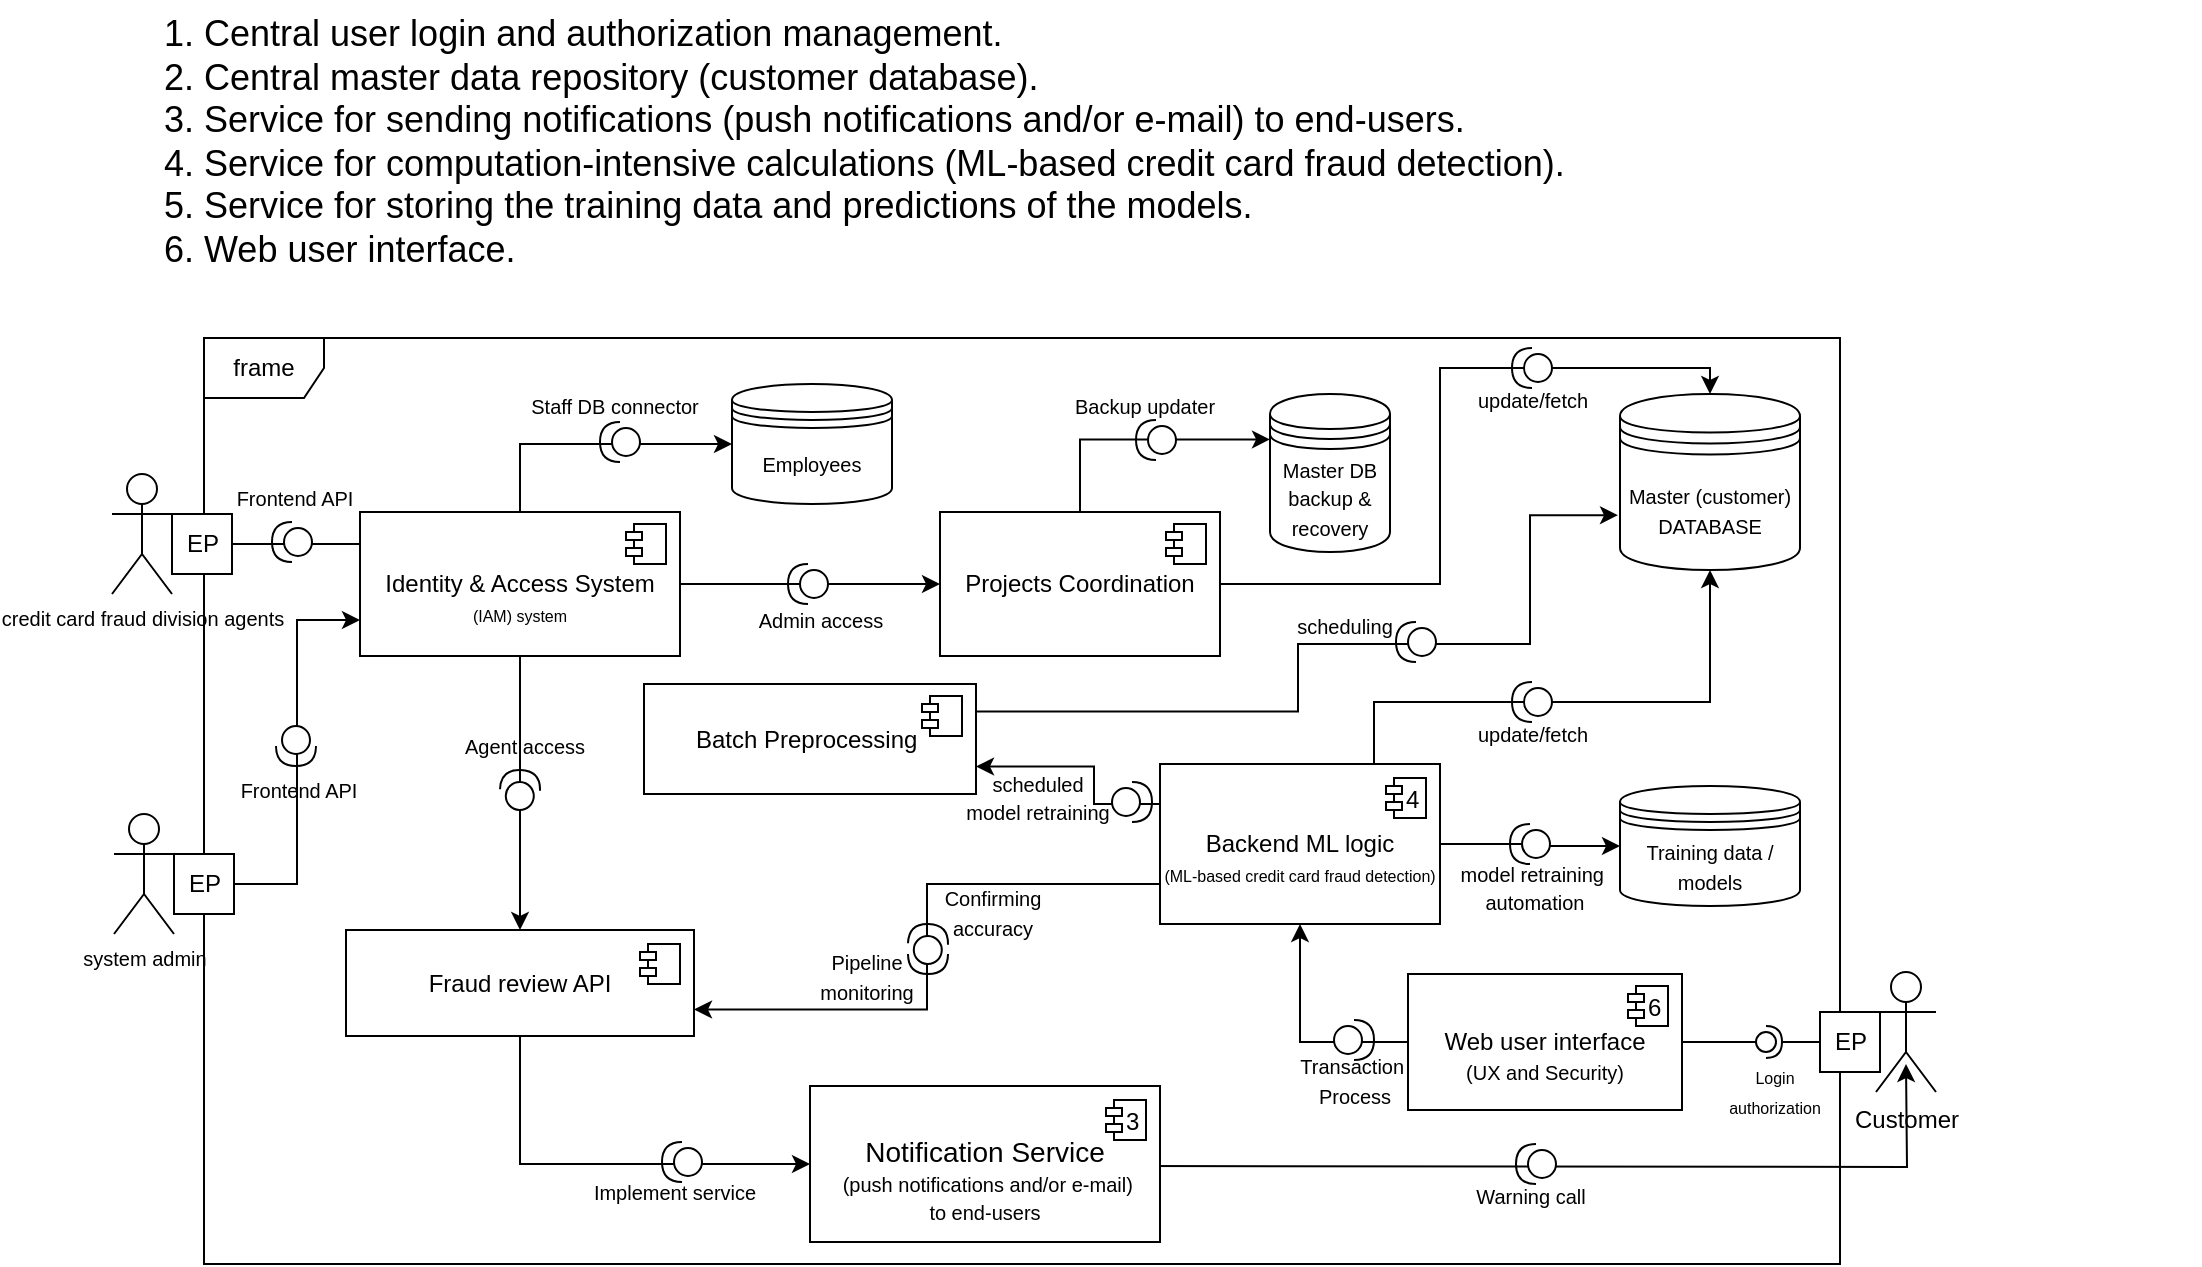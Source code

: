 <mxfile version="26.1.1">
  <diagram name="Page-1" id="Y1ZIsI3cRYYdyz1xf9G5">
    <mxGraphModel dx="1148" dy="970" grid="0" gridSize="10" guides="1" tooltips="1" connect="1" arrows="1" fold="1" page="0" pageScale="1" pageWidth="1169" pageHeight="827" background="light-dark(#FFFFFF,#1A1A1A)" math="0" shadow="0">
      <root>
        <mxCell id="0" />
        <mxCell id="1" parent="0" />
        <mxCell id="VDTbSuDfrLie9FOIhOC3-1" value="&lt;p style=&quot;margin: 0px; font-variant-numeric: normal; font-variant-east-asian: normal; font-variant-alternates: normal; font-size-adjust: none; font-kerning: auto; font-optical-sizing: auto; font-feature-settings: normal; font-variation-settings: normal; font-variant-position: normal; font-variant-emoji: normal; font-stretch: normal; font-size: 10px; line-height: normal; text-align: start; text-wrap-mode: wrap;&quot; class=&quot;p1&quot;&gt;&lt;font style=&quot;color: light-dark(rgb(0, 0, 0), rgb(255, 255, 255));&quot;&gt;system admin&lt;/font&gt;&lt;/p&gt;" style="shape=umlActor;verticalLabelPosition=bottom;verticalAlign=top;html=1;outlineConnect=0;" parent="1" vertex="1">
          <mxGeometry x="187" y="245" width="30" height="60" as="geometry" />
        </mxCell>
        <mxCell id="VDTbSuDfrLie9FOIhOC3-10" value="&lt;font style=&quot;font-size: 18px;&quot;&gt;1. Central user login and authorization management.&lt;br&gt;2. Central master data repository (customer database).&lt;br&gt;3. Service for sending notifications (push notifications and/or e-mail) to end-users.&lt;br&gt;4. Service for computation-intensive calculations (ML-based credit card fraud detection).&lt;br&gt;5. Service for storing the training data and predictions of the models.&lt;br&gt;6. Web user interface.&lt;/font&gt;" style="text;whiteSpace=wrap;html=1;" parent="1" vertex="1">
          <mxGeometry x="210" y="-162" width="1020" height="110" as="geometry" />
        </mxCell>
        <mxCell id="VDTbSuDfrLie9FOIhOC3-19" value="frame" style="shape=umlFrame;whiteSpace=wrap;html=1;pointerEvents=0;" parent="1" vertex="1">
          <mxGeometry x="232" y="7" width="818" height="463" as="geometry" />
        </mxCell>
        <mxCell id="VDTbSuDfrLie9FOIhOC3-21" value="" style="endArrow=none;html=1;rounded=0;align=center;verticalAlign=top;endFill=0;labelBackgroundColor=none;endSize=2;" parent="1" edge="1">
          <mxGeometry relative="1" as="geometry">
            <Array as="points" />
            <mxPoint x="220" y="110" as="sourcePoint" />
            <mxPoint x="330" y="110" as="targetPoint" />
          </mxGeometry>
        </mxCell>
        <mxCell id="wgYkP6aBfoAraLJDTdBe-10" style="edgeStyle=orthogonalEdgeStyle;rounded=0;orthogonalLoop=1;jettySize=auto;html=1;entryX=0;entryY=0.75;entryDx=0;entryDy=0;" edge="1" parent="1" source="VDTbSuDfrLie9FOIhOC3-23" target="VDTbSuDfrLie9FOIhOC3-30">
          <mxGeometry relative="1" as="geometry" />
        </mxCell>
        <mxCell id="VDTbSuDfrLie9FOIhOC3-23" value="EP" style="html=1;rounded=0;" parent="1" vertex="1">
          <mxGeometry x="217" y="265" width="30" height="30" as="geometry" />
        </mxCell>
        <mxCell id="VDTbSuDfrLie9FOIhOC3-28" value="&lt;p style=&quot;margin: 0px; font-variant-numeric: normal; font-variant-east-asian: normal; font-variant-alternates: normal; font-size-adjust: none; font-kerning: auto; font-optical-sizing: auto; font-feature-settings: normal; font-variation-settings: normal; font-variant-position: normal; font-variant-emoji: normal; font-stretch: normal; font-size: 10px; line-height: normal; text-align: start; text-wrap-mode: wrap;&quot; class=&quot;p1&quot;&gt;&lt;font style=&quot;color: light-dark(rgb(0, 0, 0), rgb(255, 255, 255));&quot;&gt;credit card fraud division agents&lt;/font&gt;&lt;/p&gt;" style="shape=umlActor;verticalLabelPosition=bottom;verticalAlign=top;html=1;outlineConnect=0;" parent="1" vertex="1">
          <mxGeometry x="186" y="75" width="30" height="60" as="geometry" />
        </mxCell>
        <mxCell id="wgYkP6aBfoAraLJDTdBe-21" style="edgeStyle=orthogonalEdgeStyle;rounded=0;orthogonalLoop=1;jettySize=auto;html=1;entryX=0;entryY=0.5;entryDx=0;entryDy=0;exitX=0.5;exitY=0;exitDx=0;exitDy=0;" edge="1" parent="1" source="VDTbSuDfrLie9FOIhOC3-30" target="VDTbSuDfrLie9FOIhOC3-39">
          <mxGeometry relative="1" as="geometry" />
        </mxCell>
        <mxCell id="wgYkP6aBfoAraLJDTdBe-25" style="edgeStyle=orthogonalEdgeStyle;rounded=0;orthogonalLoop=1;jettySize=auto;html=1;entryX=0;entryY=0.5;entryDx=0;entryDy=0;" edge="1" parent="1" source="VDTbSuDfrLie9FOIhOC3-30" target="wgYkP6aBfoAraLJDTdBe-23">
          <mxGeometry relative="1" as="geometry" />
        </mxCell>
        <mxCell id="wgYkP6aBfoAraLJDTdBe-38" style="edgeStyle=orthogonalEdgeStyle;rounded=0;orthogonalLoop=1;jettySize=auto;html=1;" edge="1" parent="1" source="VDTbSuDfrLie9FOIhOC3-30" target="VDTbSuDfrLie9FOIhOC3-37">
          <mxGeometry relative="1" as="geometry" />
        </mxCell>
        <mxCell id="VDTbSuDfrLie9FOIhOC3-30" value="&lt;div&gt;&lt;font style=&quot;font-size: 12px;&quot;&gt;&lt;br&gt;&lt;/font&gt;&lt;/div&gt;&lt;font style=&quot;font-size: 12px;&quot;&gt;Identity &amp;amp; Access System&lt;br&gt;&lt;/font&gt;&lt;span style=&quot;font-size: 8px; background-color: transparent; color: light-dark(rgb(0, 0, 0), rgb(255, 255, 255));&quot;&gt;(IAM) system&lt;/span&gt;" style="html=1;dropTarget=0;whiteSpace=wrap;" parent="1" vertex="1">
          <mxGeometry x="310" y="94" width="160" height="72" as="geometry" />
        </mxCell>
        <mxCell id="VDTbSuDfrLie9FOIhOC3-31" value="" style="shape=module;jettyWidth=8;jettyHeight=4;" parent="VDTbSuDfrLie9FOIhOC3-30" vertex="1">
          <mxGeometry x="1" width="20" height="20" relative="1" as="geometry">
            <mxPoint x="-27" y="6" as="offset" />
          </mxGeometry>
        </mxCell>
        <mxCell id="wgYkP6aBfoAraLJDTdBe-110" style="edgeStyle=orthogonalEdgeStyle;rounded=0;orthogonalLoop=1;jettySize=auto;html=1;entryX=0;entryY=0.5;entryDx=0;entryDy=0;" edge="1" parent="1" source="VDTbSuDfrLie9FOIhOC3-37" target="VDTbSuDfrLie9FOIhOC3-94">
          <mxGeometry relative="1" as="geometry">
            <Array as="points">
              <mxPoint x="390" y="420" />
            </Array>
          </mxGeometry>
        </mxCell>
        <mxCell id="VDTbSuDfrLie9FOIhOC3-37" value="Fraud review API" style="html=1;dropTarget=0;whiteSpace=wrap;" parent="1" vertex="1">
          <mxGeometry x="303" y="303" width="174" height="53" as="geometry" />
        </mxCell>
        <mxCell id="VDTbSuDfrLie9FOIhOC3-38" value="" style="shape=module;jettyWidth=8;jettyHeight=4;" parent="VDTbSuDfrLie9FOIhOC3-37" vertex="1">
          <mxGeometry x="1" width="20" height="20" relative="1" as="geometry">
            <mxPoint x="-27" y="7" as="offset" />
          </mxGeometry>
        </mxCell>
        <mxCell id="VDTbSuDfrLie9FOIhOC3-39" value="&lt;font style=&quot;font-size: 10px;&quot;&gt;Employees&lt;/font&gt;" style="shape=datastore;whiteSpace=wrap;html=1;" parent="1" vertex="1">
          <mxGeometry x="496" y="30" width="80" height="60" as="geometry" />
        </mxCell>
        <mxCell id="VDTbSuDfrLie9FOIhOC3-57" value="" style="shape=providedRequiredInterface;html=1;verticalLabelPosition=bottom;direction=south;rotation=90;" parent="1" vertex="1">
          <mxGeometry x="266" y="99" width="20" height="20" as="geometry" />
        </mxCell>
        <mxCell id="VDTbSuDfrLie9FOIhOC3-58" value="" style="shape=providedRequiredInterface;html=1;verticalLabelPosition=bottom;rotation=90;" parent="1" vertex="1">
          <mxGeometry x="268" y="201" width="20" height="20" as="geometry" />
        </mxCell>
        <mxCell id="VDTbSuDfrLie9FOIhOC3-63" value="" style="shape=providedRequiredInterface;html=1;verticalLabelPosition=bottom;rotation=-180;" parent="1" vertex="1">
          <mxGeometry x="430" y="49" width="20" height="20" as="geometry" />
        </mxCell>
        <mxCell id="wgYkP6aBfoAraLJDTdBe-85" style="edgeStyle=orthogonalEdgeStyle;rounded=0;orthogonalLoop=1;jettySize=auto;html=1;entryX=0.5;entryY=1;entryDx=0;entryDy=0;exitX=0.75;exitY=0;exitDx=0;exitDy=0;" edge="1" parent="1" source="VDTbSuDfrLie9FOIhOC3-77" target="VDTbSuDfrLie9FOIhOC3-85">
          <mxGeometry relative="1" as="geometry">
            <Array as="points">
              <mxPoint x="817" y="220" />
              <mxPoint x="817" y="189" />
              <mxPoint x="985" y="189" />
            </Array>
          </mxGeometry>
        </mxCell>
        <mxCell id="wgYkP6aBfoAraLJDTdBe-105" style="edgeStyle=orthogonalEdgeStyle;rounded=0;orthogonalLoop=1;jettySize=auto;html=1;entryX=1;entryY=0.75;entryDx=0;entryDy=0;exitX=0;exitY=0.75;exitDx=0;exitDy=0;" edge="1" parent="1" source="VDTbSuDfrLie9FOIhOC3-77" target="VDTbSuDfrLie9FOIhOC3-37">
          <mxGeometry relative="1" as="geometry" />
        </mxCell>
        <mxCell id="wgYkP6aBfoAraLJDTdBe-111" style="edgeStyle=orthogonalEdgeStyle;rounded=0;orthogonalLoop=1;jettySize=auto;html=1;entryX=1;entryY=0.75;entryDx=0;entryDy=0;exitX=0;exitY=0.25;exitDx=0;exitDy=0;" edge="1" parent="1" source="VDTbSuDfrLie9FOIhOC3-77" target="wgYkP6aBfoAraLJDTdBe-31">
          <mxGeometry relative="1" as="geometry">
            <Array as="points">
              <mxPoint x="677" y="240" />
              <mxPoint x="677" y="221" />
            </Array>
          </mxGeometry>
        </mxCell>
        <mxCell id="VDTbSuDfrLie9FOIhOC3-77" value="&lt;div&gt;&lt;br&gt;&lt;/div&gt;Backend ML logic&lt;div&gt;&lt;span style=&quot;text-align: left;&quot;&gt;&lt;font style=&quot;font-size: 8px;&quot;&gt;(ML-based credit card fraud detection)&lt;/font&gt;&lt;/span&gt;&lt;/div&gt;" style="html=1;dropTarget=0;whiteSpace=wrap;" parent="1" vertex="1">
          <mxGeometry x="710" y="220" width="140" height="80" as="geometry" />
        </mxCell>
        <mxCell id="VDTbSuDfrLie9FOIhOC3-78" value="  4" style="shape=module;jettyWidth=8;jettyHeight=4;" parent="VDTbSuDfrLie9FOIhOC3-77" vertex="1">
          <mxGeometry x="1" width="20" height="20" relative="1" as="geometry">
            <mxPoint x="-27" y="7" as="offset" />
          </mxGeometry>
        </mxCell>
        <mxCell id="VDTbSuDfrLie9FOIhOC3-80" value="&lt;span style=&quot;font-size: 10px;&quot;&gt;Training data / models&lt;/span&gt;" style="shape=datastore;whiteSpace=wrap;html=1;" parent="1" vertex="1">
          <mxGeometry x="940" y="231" width="90" height="60" as="geometry" />
        </mxCell>
        <mxCell id="VDTbSuDfrLie9FOIhOC3-85" value="&lt;font style=&quot;font-size: 10px;&quot;&gt;Master (customer)&lt;/font&gt;&lt;div&gt;&lt;font style=&quot;font-size: 10px;&quot;&gt;DATABASE&lt;/font&gt;&lt;/div&gt;" style="shape=datastore;whiteSpace=wrap;html=1;" parent="1" vertex="1">
          <mxGeometry x="940" y="35" width="90" height="88" as="geometry" />
        </mxCell>
        <mxCell id="VDTbSuDfrLie9FOIhOC3-97" value="Customer" style="shape=umlActor;verticalLabelPosition=bottom;verticalAlign=top;html=1;" parent="1" vertex="1">
          <mxGeometry x="1068" y="324" width="30" height="60" as="geometry" />
        </mxCell>
        <mxCell id="VDTbSuDfrLie9FOIhOC3-98" value="EP" style="html=1;rounded=0;" parent="1" vertex="1">
          <mxGeometry x="1040" y="344" width="30" height="30" as="geometry" />
        </mxCell>
        <mxCell id="P7DLpl95wBDP0d_DV1Da-10" value="" style="shape=providedRequiredInterface;html=1;verticalLabelPosition=bottom;rotation=-180;" parent="1" vertex="1">
          <mxGeometry x="461" y="409" width="20" height="20" as="geometry" />
        </mxCell>
        <mxCell id="wgYkP6aBfoAraLJDTdBe-1" style="edgeStyle=orthogonalEdgeStyle;rounded=0;orthogonalLoop=1;jettySize=auto;html=1;entryX=0;entryY=0.5;entryDx=0;entryDy=0;exitX=1;exitY=0.5;exitDx=0;exitDy=0;" edge="1" parent="1" source="VDTbSuDfrLie9FOIhOC3-77" target="VDTbSuDfrLie9FOIhOC3-80">
          <mxGeometry relative="1" as="geometry">
            <mxPoint x="834" y="260" as="sourcePoint" />
            <mxPoint x="929.1" y="260.16" as="targetPoint" />
          </mxGeometry>
        </mxCell>
        <mxCell id="VDTbSuDfrLie9FOIhOC3-105" value="" style="shape=providedRequiredInterface;html=1;verticalLabelPosition=bottom;rotation=-180;" parent="1" vertex="1">
          <mxGeometry x="885" y="250" width="20" height="20" as="geometry" />
        </mxCell>
        <mxCell id="VDTbSuDfrLie9FOIhOC3-12" value="" style="shape=providedRequiredInterface;html=1;verticalLabelPosition=bottom;rotation=-88;" parent="1" vertex="1">
          <mxGeometry x="380" y="223" width="20" height="20" as="geometry" />
        </mxCell>
        <mxCell id="wgYkP6aBfoAraLJDTdBe-8" value="" style="group;movable=1;resizable=1;rotatable=1;deletable=1;editable=1;locked=0;connectable=1;" vertex="1" connectable="0" parent="1">
          <mxGeometry x="583.657" y="299.657" width="20.686" height="25.343" as="geometry" />
        </mxCell>
        <mxCell id="P7DLpl95wBDP0d_DV1Da-12" value="" style="shape=requiredInterface;html=1;verticalLabelPosition=bottom;rotation=90;" parent="wgYkP6aBfoAraLJDTdBe-8" vertex="1">
          <mxGeometry x="5.343" y="10.343" width="10" height="20" as="geometry" />
        </mxCell>
        <mxCell id="wgYkP6aBfoAraLJDTdBe-6" value="" style="shape=providedRequiredInterface;html=1;verticalLabelPosition=bottom;rotation=-88;" vertex="1" parent="wgYkP6aBfoAraLJDTdBe-8">
          <mxGeometry x="0.343" y="0.343" width="20" height="20" as="geometry" />
        </mxCell>
        <mxCell id="wgYkP6aBfoAraLJDTdBe-12" value="&lt;font style=&quot;font-size: 10px;&quot;&gt;Frontend API&lt;/font&gt;" style="text;html=1;align=center;verticalAlign=middle;resizable=0;points=[];autosize=1;strokeColor=none;fillColor=none;" vertex="1" parent="1">
          <mxGeometry x="241" y="220" width="76" height="26" as="geometry" />
        </mxCell>
        <mxCell id="wgYkP6aBfoAraLJDTdBe-13" value="&lt;font style=&quot;font-size: 10px;&quot;&gt;Frontend API&lt;/font&gt;" style="text;html=1;align=center;verticalAlign=middle;resizable=0;points=[];autosize=1;strokeColor=none;fillColor=none;" vertex="1" parent="1">
          <mxGeometry x="239" y="74" width="76" height="26" as="geometry" />
        </mxCell>
        <mxCell id="wgYkP6aBfoAraLJDTdBe-14" value="&lt;font style=&quot;font-size: 10px;&quot;&gt;Staff DB connector&lt;/font&gt;" style="text;html=1;align=center;verticalAlign=middle;resizable=0;points=[];autosize=1;strokeColor=none;fillColor=none;" vertex="1" parent="1">
          <mxGeometry x="386" y="28" width="102" height="26" as="geometry" />
        </mxCell>
        <mxCell id="wgYkP6aBfoAraLJDTdBe-20" value="&lt;font style=&quot;font-size: 10px;&quot;&gt;Backup updater&lt;/font&gt;" style="text;html=1;align=center;verticalAlign=middle;resizable=0;points=[];autosize=1;strokeColor=none;fillColor=none;" vertex="1" parent="1">
          <mxGeometry x="658" y="28" width="88" height="26" as="geometry" />
        </mxCell>
        <mxCell id="wgYkP6aBfoAraLJDTdBe-28" style="edgeStyle=orthogonalEdgeStyle;rounded=0;orthogonalLoop=1;jettySize=auto;html=1;entryX=0.5;entryY=0;entryDx=0;entryDy=0;" edge="1" parent="1" source="wgYkP6aBfoAraLJDTdBe-23" target="VDTbSuDfrLie9FOIhOC3-85">
          <mxGeometry relative="1" as="geometry">
            <Array as="points">
              <mxPoint x="850" y="130" />
              <mxPoint x="850" y="22" />
              <mxPoint x="985" y="22" />
            </Array>
          </mxGeometry>
        </mxCell>
        <mxCell id="wgYkP6aBfoAraLJDTdBe-109" style="edgeStyle=orthogonalEdgeStyle;rounded=0;orthogonalLoop=1;jettySize=auto;html=1;entryX=0;entryY=0.3;entryDx=0;entryDy=0;exitX=0.5;exitY=0;exitDx=0;exitDy=0;" edge="1" parent="1" source="wgYkP6aBfoAraLJDTdBe-23">
          <mxGeometry relative="1" as="geometry">
            <mxPoint x="670.0" y="89" as="sourcePoint" />
            <mxPoint x="765.0" y="57.7" as="targetPoint" />
            <Array as="points">
              <mxPoint x="670" y="58" />
            </Array>
          </mxGeometry>
        </mxCell>
        <mxCell id="wgYkP6aBfoAraLJDTdBe-23" value="&lt;div&gt;&lt;font style=&quot;font-size: 12px;&quot;&gt;&lt;br&gt;&lt;/font&gt;&lt;/div&gt;&lt;div&gt;&lt;div&gt;Projects Coordination&lt;/div&gt;&lt;div&gt;&lt;br&gt;&lt;/div&gt;&lt;/div&gt;" style="html=1;dropTarget=0;whiteSpace=wrap;" vertex="1" parent="1">
          <mxGeometry x="600" y="94" width="140" height="72" as="geometry" />
        </mxCell>
        <mxCell id="wgYkP6aBfoAraLJDTdBe-24" value="" style="shape=module;jettyWidth=8;jettyHeight=4;" vertex="1" parent="wgYkP6aBfoAraLJDTdBe-23">
          <mxGeometry x="1" width="20" height="20" relative="1" as="geometry">
            <mxPoint x="-27" y="6" as="offset" />
          </mxGeometry>
        </mxCell>
        <mxCell id="wgYkP6aBfoAraLJDTdBe-26" value="" style="shape=providedRequiredInterface;html=1;verticalLabelPosition=bottom;rotation=-180;" vertex="1" parent="1">
          <mxGeometry x="524" y="120" width="20" height="20" as="geometry" />
        </mxCell>
        <mxCell id="wgYkP6aBfoAraLJDTdBe-27" value="&lt;font style=&quot;font-size: 10px;&quot;&gt;Admin access&lt;/font&gt;" style="text;html=1;align=center;verticalAlign=middle;resizable=0;points=[];autosize=1;strokeColor=none;fillColor=none;" vertex="1" parent="1">
          <mxGeometry x="500" y="134.5" width="80" height="26" as="geometry" />
        </mxCell>
        <mxCell id="wgYkP6aBfoAraLJDTdBe-29" value="&lt;font style=&quot;font-size: 10px;&quot;&gt;Master DB&lt;/font&gt;&lt;div&gt;&lt;span style=&quot;font-size: 10px;&quot;&gt;backup &amp;amp;&lt;br&gt;recovery&lt;/span&gt;&lt;/div&gt;" style="shape=datastore;whiteSpace=wrap;html=1;" vertex="1" parent="1">
          <mxGeometry x="765" y="35" width="60" height="79" as="geometry" />
        </mxCell>
        <mxCell id="wgYkP6aBfoAraLJDTdBe-98" style="edgeStyle=orthogonalEdgeStyle;rounded=0;orthogonalLoop=1;jettySize=auto;html=1;entryX=0;entryY=0.7;entryDx=0;entryDy=0;exitX=1;exitY=0.25;exitDx=0;exitDy=0;" edge="1" parent="1" source="wgYkP6aBfoAraLJDTdBe-31">
          <mxGeometry relative="1" as="geometry">
            <mxPoint x="619" y="201.25" as="sourcePoint" />
            <mxPoint x="939.0" y="95.6" as="targetPoint" />
            <Array as="points">
              <mxPoint x="779" y="194" />
              <mxPoint x="779" y="160" />
              <mxPoint x="895" y="160" />
              <mxPoint x="895" y="96" />
            </Array>
          </mxGeometry>
        </mxCell>
        <mxCell id="wgYkP6aBfoAraLJDTdBe-31" value="Batch Preprocessing&amp;nbsp;" style="html=1;dropTarget=0;whiteSpace=wrap;" vertex="1" parent="1">
          <mxGeometry x="452" y="180" width="166" height="55" as="geometry" />
        </mxCell>
        <mxCell id="wgYkP6aBfoAraLJDTdBe-32" value="" style="shape=module;jettyWidth=8;jettyHeight=4;" vertex="1" parent="wgYkP6aBfoAraLJDTdBe-31">
          <mxGeometry x="1" width="20" height="20" relative="1" as="geometry">
            <mxPoint x="-27" y="6" as="offset" />
          </mxGeometry>
        </mxCell>
        <mxCell id="wgYkP6aBfoAraLJDTdBe-35" value="" style="shape=providedRequiredInterface;html=1;verticalLabelPosition=bottom;rotation=-180;" vertex="1" parent="1">
          <mxGeometry x="886" y="12" width="20" height="20" as="geometry" />
        </mxCell>
        <mxCell id="wgYkP6aBfoAraLJDTdBe-36" value="" style="shape=providedRequiredInterface;html=1;verticalLabelPosition=bottom;rotation=-180;" vertex="1" parent="1">
          <mxGeometry x="698" y="48" width="20" height="20" as="geometry" />
        </mxCell>
        <mxCell id="wgYkP6aBfoAraLJDTdBe-42" value="" style="shape=providedRequiredInterface;html=1;verticalLabelPosition=bottom;rotation=0;" vertex="1" parent="1">
          <mxGeometry x="686" y="229" width="20" height="20" as="geometry" />
        </mxCell>
        <mxCell id="wgYkP6aBfoAraLJDTdBe-43" value="&lt;font style=&quot;font-size: 10px;&quot;&gt;Confirming&lt;/font&gt;&lt;div&gt;&lt;font style=&quot;font-size: 10px;&quot;&gt;accuracy&lt;/font&gt;&lt;/div&gt;" style="text;html=1;align=center;verticalAlign=middle;resizable=0;points=[];autosize=1;strokeColor=none;fillColor=none;" vertex="1" parent="1">
          <mxGeometry x="588" y="273.5" width="76" height="41" as="geometry" />
        </mxCell>
        <mxCell id="wgYkP6aBfoAraLJDTdBe-46" value="&lt;div style=&quot;text-align: center;&quot;&gt;&lt;font style=&quot;background-color: transparent; color: light-dark(rgb(0, 0, 0), rgb(255, 255, 255)); font-size: 10px;&quot;&gt;scheduled model&amp;nbsp;&lt;/font&gt;&lt;span style=&quot;background-color: transparent; color: light-dark(rgb(0, 0, 0), rgb(255, 255, 255)); font-size: 10px; text-align: center;&quot;&gt;retraining&lt;/span&gt;&lt;/div&gt;" style="text;whiteSpace=wrap;html=1;" vertex="1" parent="1">
          <mxGeometry x="605" y="216" width="86" height="36" as="geometry" />
        </mxCell>
        <mxCell id="wgYkP6aBfoAraLJDTdBe-51" value="&lt;font style=&quot;font-size: 10px;&quot;&gt;Pipeline&lt;/font&gt;&lt;div&gt;&lt;font style=&quot;font-size: 10px;&quot;&gt;monitoring&lt;/font&gt;&lt;/div&gt;" style="text;html=1;align=center;verticalAlign=middle;resizable=0;points=[];autosize=1;strokeColor=none;fillColor=none;" vertex="1" parent="1">
          <mxGeometry x="526" y="305.5" width="74" height="41" as="geometry" />
        </mxCell>
        <mxCell id="VDTbSuDfrLie9FOIhOC3-112" style="edgeStyle=orthogonalEdgeStyle;rounded=0;orthogonalLoop=1;jettySize=auto;html=1;exitX=1;exitY=0.5;exitDx=0;exitDy=0;" parent="1" edge="1">
          <mxGeometry relative="1" as="geometry">
            <mxPoint x="1083" y="370" as="targetPoint" />
            <mxPoint x="700" y="421" as="sourcePoint" />
          </mxGeometry>
        </mxCell>
        <mxCell id="VDTbSuDfrLie9FOIhOC3-92" value="" style="shape=providedRequiredInterface;html=1;verticalLabelPosition=bottom;rotation=-180;" parent="1" vertex="1">
          <mxGeometry x="888" y="410" width="20" height="20" as="geometry" />
        </mxCell>
        <mxCell id="wgYkP6aBfoAraLJDTdBe-53" value="&lt;font style=&quot;font-size: 10px;&quot;&gt;Warning call&lt;/font&gt;" style="text;html=1;align=center;verticalAlign=middle;resizable=0;points=[];autosize=1;strokeColor=none;fillColor=none;" vertex="1" parent="1">
          <mxGeometry x="858" y="422.5" width="73" height="26" as="geometry" />
        </mxCell>
        <mxCell id="wgYkP6aBfoAraLJDTdBe-54" value="&lt;font style=&quot;font-size: 10px;&quot;&gt;model retraining&amp;nbsp;&lt;/font&gt;&lt;div&gt;&lt;font style=&quot;font-size: 10px;&quot;&gt;automation&lt;/font&gt;&lt;/div&gt;" style="text;whiteSpace=wrap;html=1;align=center;" vertex="1" parent="1">
          <mxGeometry x="845" y="261.26" width="105.15" height="21.39" as="geometry" />
        </mxCell>
        <mxCell id="wgYkP6aBfoAraLJDTdBe-67" style="edgeStyle=orthogonalEdgeStyle;rounded=0;orthogonalLoop=1;jettySize=auto;html=1;" edge="1" parent="1" source="wgYkP6aBfoAraLJDTdBe-57" target="VDTbSuDfrLie9FOIhOC3-77">
          <mxGeometry relative="1" as="geometry">
            <Array as="points">
              <mxPoint x="780" y="359" />
            </Array>
          </mxGeometry>
        </mxCell>
        <mxCell id="wgYkP6aBfoAraLJDTdBe-57" value="&lt;div&gt;&lt;br&gt;&lt;/div&gt;Web user interface&lt;div&gt;&lt;font style=&quot;font-size: 10px;&quot;&gt;(UX and Security)&lt;/font&gt;&lt;/div&gt;" style="html=1;dropTarget=0;whiteSpace=wrap;" vertex="1" parent="1">
          <mxGeometry x="834" y="325" width="137" height="68" as="geometry" />
        </mxCell>
        <mxCell id="wgYkP6aBfoAraLJDTdBe-58" value="  6" style="shape=module;jettyWidth=8;jettyHeight=4;" vertex="1" parent="wgYkP6aBfoAraLJDTdBe-57">
          <mxGeometry x="1" width="20" height="20" relative="1" as="geometry">
            <mxPoint x="-27" y="6" as="offset" />
          </mxGeometry>
        </mxCell>
        <mxCell id="wgYkP6aBfoAraLJDTdBe-63" value="" style="rounded=0;orthogonalLoop=1;jettySize=auto;html=1;endArrow=halfCircle;endFill=0;endSize=6;strokeWidth=1;sketch=0;" edge="1" target="wgYkP6aBfoAraLJDTdBe-65" parent="1" source="VDTbSuDfrLie9FOIhOC3-98">
          <mxGeometry relative="1" as="geometry">
            <mxPoint x="830" y="416" as="sourcePoint" />
          </mxGeometry>
        </mxCell>
        <mxCell id="wgYkP6aBfoAraLJDTdBe-64" value="" style="rounded=0;orthogonalLoop=1;jettySize=auto;html=1;endArrow=oval;endFill=0;sketch=0;sourcePerimeterSpacing=0;targetPerimeterSpacing=0;endSize=10;exitX=1;exitY=0.5;exitDx=0;exitDy=0;" edge="1" target="wgYkP6aBfoAraLJDTdBe-65" parent="1" source="wgYkP6aBfoAraLJDTdBe-57">
          <mxGeometry relative="1" as="geometry">
            <mxPoint x="790" y="416" as="sourcePoint" />
          </mxGeometry>
        </mxCell>
        <mxCell id="wgYkP6aBfoAraLJDTdBe-65" value="" style="ellipse;whiteSpace=wrap;html=1;align=center;aspect=fixed;fillColor=none;strokeColor=none;resizable=0;perimeter=centerPerimeter;rotatable=0;allowArrows=0;points=[];outlineConnect=1;" vertex="1" parent="1">
          <mxGeometry x="1008" y="354" width="10" height="10" as="geometry" />
        </mxCell>
        <mxCell id="VDTbSuDfrLie9FOIhOC3-107" value="&lt;font style=&quot;font-size: 10px;&quot;&gt;Transaction&amp;nbsp;&lt;/font&gt;&lt;div&gt;&lt;font style=&quot;font-size: 10px;&quot;&gt;Process&lt;/font&gt;&lt;/div&gt;" style="shape=providedRequiredInterface;html=1;verticalLabelPosition=bottom;" parent="1" vertex="1">
          <mxGeometry x="797" y="348" width="20" height="20" as="geometry" />
        </mxCell>
        <mxCell id="wgYkP6aBfoAraLJDTdBe-72" value="" style="ellipse;whiteSpace=wrap;html=1;align=center;aspect=fixed;fillColor=none;strokeColor=none;resizable=0;perimeter=centerPerimeter;rotatable=0;allowArrows=0;points=[];outlineConnect=1;" vertex="1" parent="1">
          <mxGeometry x="636" y="254" width="10" height="10" as="geometry" />
        </mxCell>
        <mxCell id="wgYkP6aBfoAraLJDTdBe-82" value="&lt;span style=&quot;font-size: 8px; text-wrap-mode: wrap;&quot;&gt;Login &lt;br&gt;authorization&lt;/span&gt;" style="text;html=1;align=center;verticalAlign=middle;resizable=0;points=[];autosize=1;strokeColor=none;fillColor=none;" vertex="1" parent="1">
          <mxGeometry x="985" y="362" width="64" height="41" as="geometry" />
        </mxCell>
        <mxCell id="wgYkP6aBfoAraLJDTdBe-86" value="" style="shape=providedRequiredInterface;html=1;verticalLabelPosition=bottom;rotation=-180;" vertex="1" parent="1">
          <mxGeometry x="886" y="179" width="20" height="20" as="geometry" />
        </mxCell>
        <mxCell id="wgYkP6aBfoAraLJDTdBe-87" value="&lt;font style=&quot;font-size: 10px;&quot;&gt;update/fetch&lt;/font&gt;" style="text;html=1;align=center;verticalAlign=middle;resizable=0;points=[];autosize=1;strokeColor=none;fillColor=none;" vertex="1" parent="1">
          <mxGeometry x="859" y="191.5" width="73" height="26" as="geometry" />
        </mxCell>
        <mxCell id="wgYkP6aBfoAraLJDTdBe-89" value="&lt;font style=&quot;font-size: 10px;&quot;&gt;Agent access&lt;/font&gt;" style="text;html=1;align=center;verticalAlign=middle;resizable=0;points=[];autosize=1;strokeColor=none;fillColor=none;" vertex="1" parent="1">
          <mxGeometry x="347" y="197.5" width="90" height="26" as="geometry" />
        </mxCell>
        <mxCell id="wgYkP6aBfoAraLJDTdBe-94" value="&lt;font style=&quot;font-size: 10px;&quot;&gt;Implement service&lt;/font&gt;" style="text;html=1;align=center;verticalAlign=middle;resizable=0;points=[];autosize=1;strokeColor=none;fillColor=none;" vertex="1" parent="1">
          <mxGeometry x="417" y="420.5" width="99" height="26" as="geometry" />
        </mxCell>
        <mxCell id="wgYkP6aBfoAraLJDTdBe-97" value="" style="shape=providedRequiredInterface;html=1;verticalLabelPosition=bottom;rotation=-180;" vertex="1" parent="1">
          <mxGeometry x="828" y="149" width="20" height="20" as="geometry" />
        </mxCell>
        <mxCell id="VDTbSuDfrLie9FOIhOC3-20" value="EP" style="html=1;rounded=0;" parent="1" vertex="1">
          <mxGeometry x="216" y="95" width="30" height="30" as="geometry" />
        </mxCell>
        <mxCell id="wgYkP6aBfoAraLJDTdBe-107" value="&lt;font style=&quot;font-size: 10px;&quot;&gt;update/fetch&lt;/font&gt;" style="text;html=1;align=center;verticalAlign=middle;resizable=0;points=[];autosize=1;strokeColor=none;fillColor=none;" vertex="1" parent="1">
          <mxGeometry x="859" y="24.5" width="73" height="26" as="geometry" />
        </mxCell>
        <mxCell id="wgYkP6aBfoAraLJDTdBe-108" value="&lt;span style=&quot;font-size: 10px;&quot;&gt;scheduling&lt;/span&gt;" style="text;html=1;align=center;verticalAlign=middle;resizable=0;points=[];autosize=1;strokeColor=none;fillColor=none;" vertex="1" parent="1">
          <mxGeometry x="769" y="137.5" width="66" height="26" as="geometry" />
        </mxCell>
        <mxCell id="VDTbSuDfrLie9FOIhOC3-94" value="&lt;div&gt;&lt;span style=&quot;text-align: left;&quot;&gt;&lt;font style=&quot;&quot;&gt;&lt;font style=&quot;font-size: 14px;&quot;&gt;&lt;font style=&quot;&quot;&gt;&lt;br&gt;&lt;/font&gt;&lt;/font&gt;&lt;/font&gt;&lt;/span&gt;&lt;/div&gt;&lt;div&gt;&lt;span style=&quot;text-align: left;&quot;&gt;&lt;font style=&quot;&quot;&gt;&lt;font style=&quot;font-size: 14px;&quot;&gt;&lt;font style=&quot;&quot;&gt;Notification Service&lt;/font&gt;&lt;br&gt;&lt;/font&gt;&lt;span style=&quot;font-size: 10px;&quot;&gt;&amp;nbsp;(push notifications and/or e-mail) &lt;/span&gt;&lt;br&gt;&lt;span style=&quot;font-size: 10px;&quot;&gt;to end-users&lt;/span&gt;&lt;/font&gt;&lt;/span&gt;&lt;/div&gt;" style="html=1;dropTarget=0;whiteSpace=wrap;" parent="1" vertex="1">
          <mxGeometry x="535" y="381" width="175" height="78" as="geometry" />
        </mxCell>
        <mxCell id="VDTbSuDfrLie9FOIhOC3-95" value="  3" style="shape=module;jettyWidth=8;jettyHeight=4;" parent="VDTbSuDfrLie9FOIhOC3-94" vertex="1">
          <mxGeometry x="1" width="20" height="20" relative="1" as="geometry">
            <mxPoint x="-27" y="7" as="offset" />
          </mxGeometry>
        </mxCell>
      </root>
    </mxGraphModel>
  </diagram>
</mxfile>
